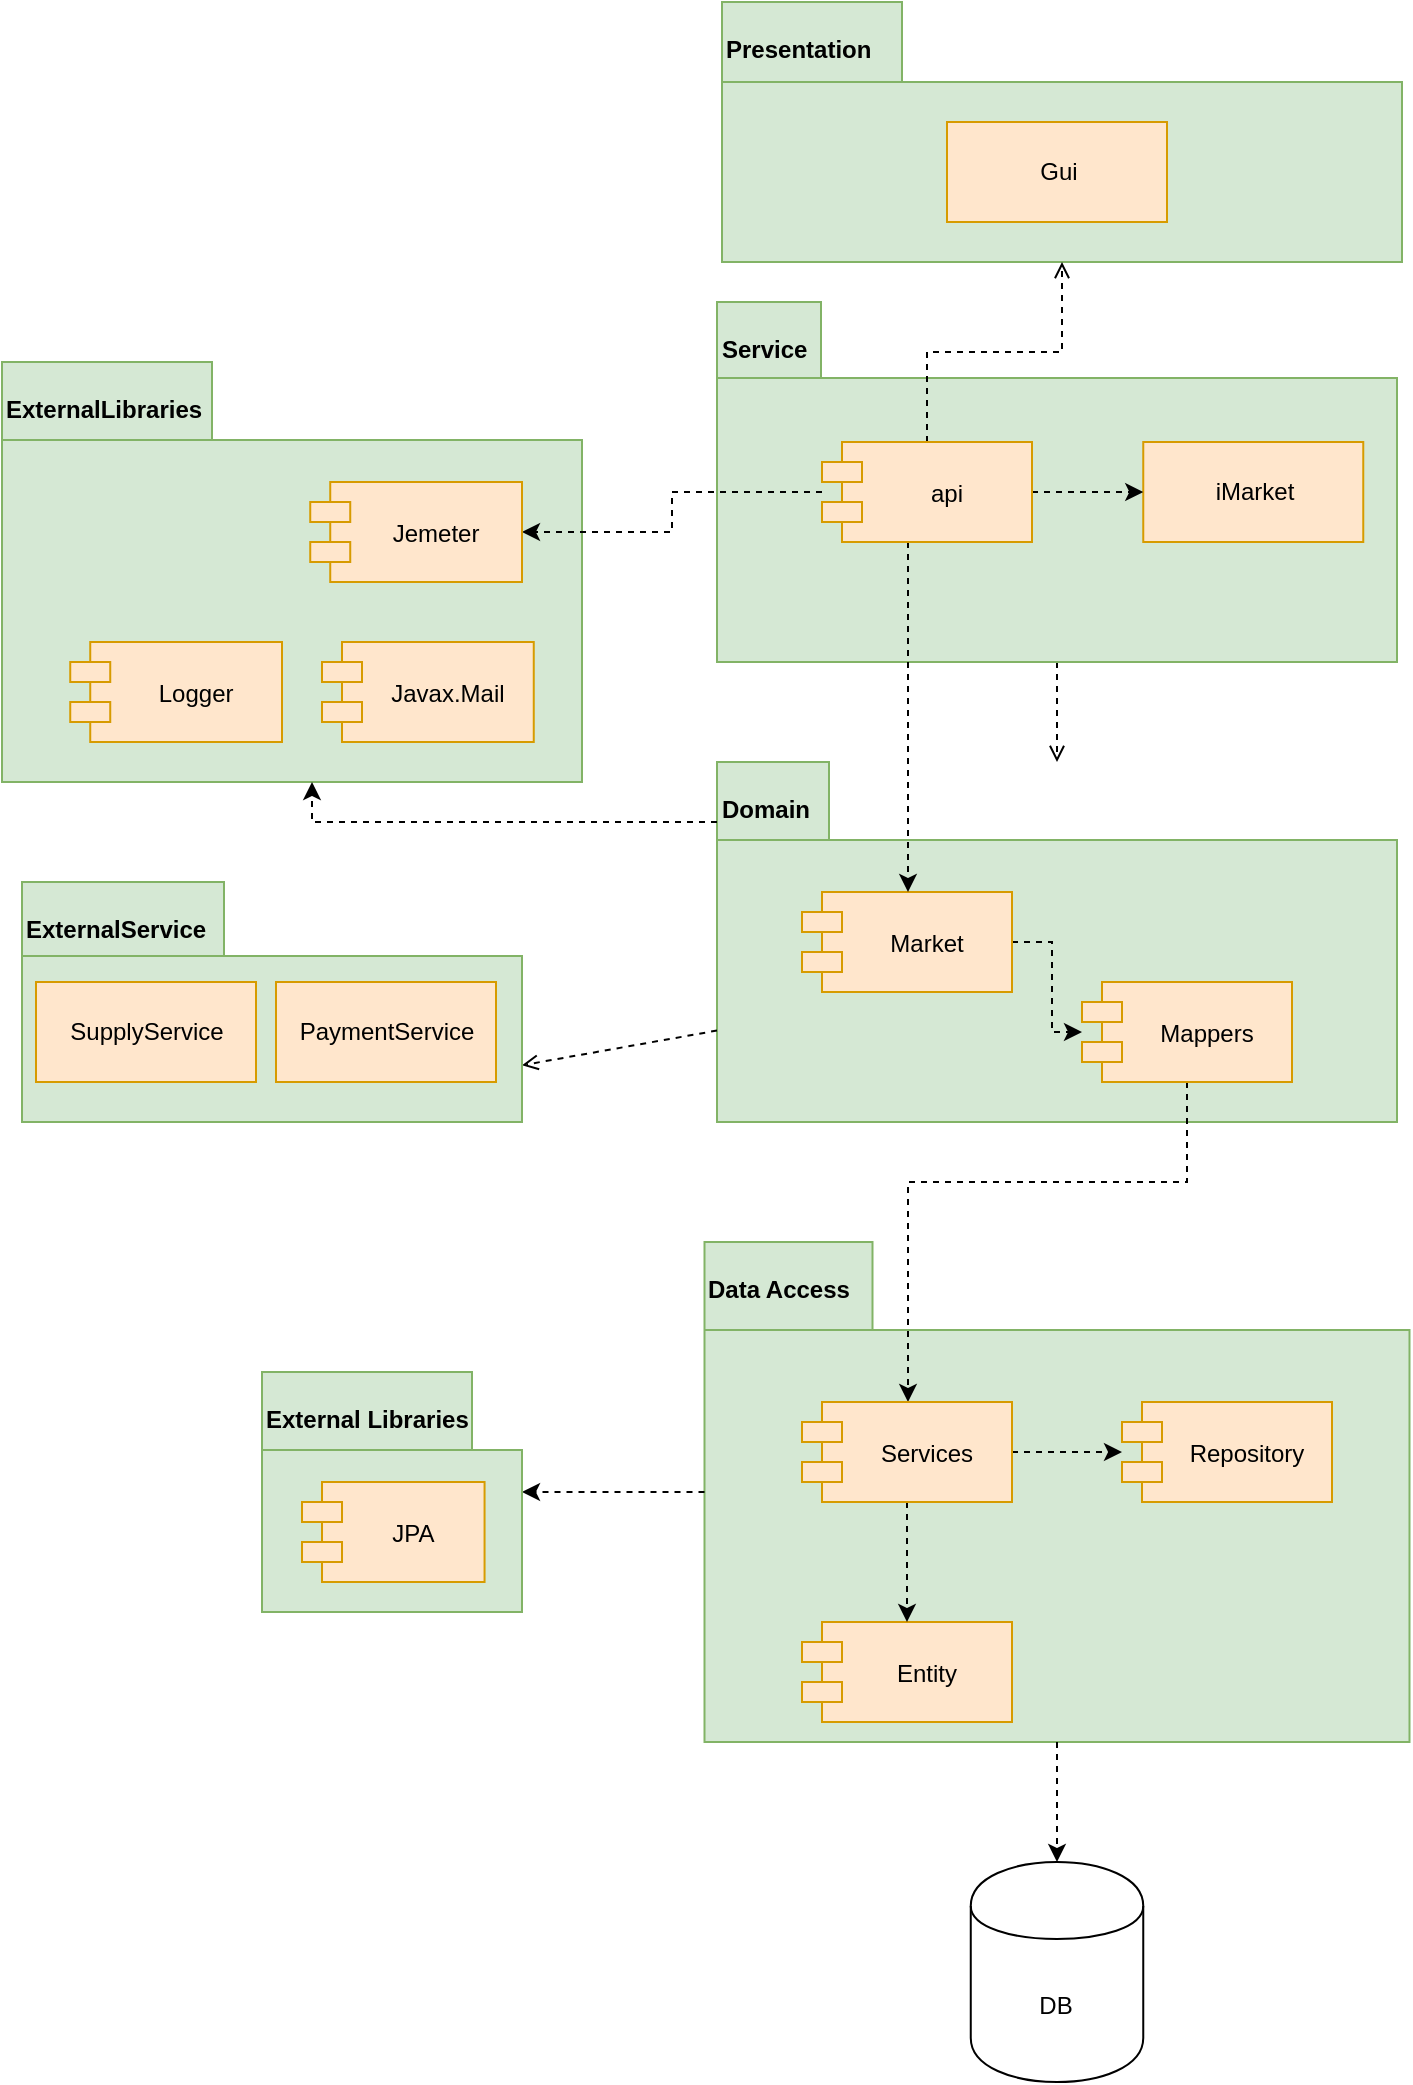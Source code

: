 <mxfile version="13.0.3" type="device"><diagram id="EgsPdKjEQ5hsq4uaFToj" name="Page-1"><mxGraphModel dx="1422" dy="822" grid="1" gridSize="10" guides="1" tooltips="1" connect="1" arrows="1" fold="1" page="1" pageScale="1" pageWidth="850" pageHeight="1100" math="0" shadow="0"><root><mxCell id="0"/><mxCell id="1" parent="0"/><mxCell id="bYOANUgT590x-3-BujeJ-23" value="ExternalLibraries" style="shape=folder;fontStyle=1;spacingTop=10;tabWidth=105;tabHeight=39;tabPosition=left;html=1;align=left;verticalAlign=top;fillColor=#d5e8d4;strokeColor=#82b366;" parent="1" vertex="1"><mxGeometry x="210" y="320" width="290" height="210" as="geometry"/></mxCell><mxCell id="bYOANUgT590x-3-BujeJ-1" value="Domain" style="shape=folder;fontStyle=1;spacingTop=10;tabWidth=56;tabHeight=39;tabPosition=left;html=1;align=left;verticalAlign=top;fillColor=#d5e8d4;strokeColor=#82b366;shadow=0;" parent="1" vertex="1"><mxGeometry x="567.5" y="520" width="340" height="180" as="geometry"/></mxCell><mxCell id="TWug3C2aUI9x3H2HsjUS-1" value="Data Access" style="shape=folder;fontStyle=1;spacingTop=10;tabWidth=84;tabHeight=44;tabPosition=left;html=1;align=left;verticalAlign=top;fillColor=#d5e8d4;strokeColor=#82b366;shadow=0;" parent="1" vertex="1"><mxGeometry x="561.25" y="760" width="352.5" height="250" as="geometry"/></mxCell><mxCell id="TWug3C2aUI9x3H2HsjUS-14" style="edgeStyle=orthogonalEdgeStyle;rounded=0;orthogonalLoop=1;jettySize=auto;html=1;dashed=1;" parent="1" source="TWug3C2aUI9x3H2HsjUS-17" target="TWug3C2aUI9x3H2HsjUS-3" edge="1"><mxGeometry relative="1" as="geometry"><Array as="points"><mxPoint x="803" y="730"/><mxPoint x="663" y="730"/></Array></mxGeometry></mxCell><mxCell id="bYOANUgT590x-3-BujeJ-2" style="edgeStyle=orthogonalEdgeStyle;rounded=0;orthogonalLoop=1;jettySize=auto;html=1;endArrow=open;endFill=0;dashed=1;" parent="1" source="bYOANUgT590x-3-BujeJ-3" target="bYOANUgT590x-3-BujeJ-1" edge="1"><mxGeometry relative="1" as="geometry"><Array as="points"/></mxGeometry></mxCell><mxCell id="bYOANUgT590x-3-BujeJ-3" value="Service" style="shape=folder;fontStyle=1;spacingTop=10;tabWidth=52;tabHeight=38;tabPosition=left;html=1;align=left;verticalAlign=top;fillColor=#d5e8d4;strokeColor=#82b366;" parent="1" vertex="1"><mxGeometry x="567.5" y="290" width="340" height="180" as="geometry"/></mxCell><mxCell id="bYOANUgT590x-3-BujeJ-5" style="rounded=0;orthogonalLoop=1;jettySize=auto;html=1;entryX=1;entryY=0.647;entryDx=0;entryDy=0;entryPerimeter=0;dashed=1;endArrow=open;endFill=0;" parent="1" edge="1"><mxGeometry relative="1" as="geometry"><mxPoint x="567.5" y="654.276" as="sourcePoint"/><mxPoint x="470" y="671.64" as="targetPoint"/></mxGeometry></mxCell><mxCell id="TWug3C2aUI9x3H2HsjUS-18" style="edgeStyle=orthogonalEdgeStyle;rounded=0;orthogonalLoop=1;jettySize=auto;html=1;dashed=1;" parent="1" source="bYOANUgT590x-3-BujeJ-13" target="TWug3C2aUI9x3H2HsjUS-17" edge="1"><mxGeometry relative="1" as="geometry"/></mxCell><mxCell id="bYOANUgT590x-3-BujeJ-13" value="Market" style="shape=module;align=left;spacingLeft=20;align=center;verticalAlign=middle;fillColor=#ffe6cc;strokeColor=#d79b00;" parent="1" vertex="1"><mxGeometry x="610" y="585" width="105" height="50" as="geometry"/></mxCell><mxCell id="bYOANUgT590x-3-BujeJ-14" value="" style="group" parent="1" vertex="1" connectable="0"><mxGeometry x="220" y="580" width="250" height="120" as="geometry"/></mxCell><mxCell id="bYOANUgT590x-3-BujeJ-15" value="ExternalService" style="shape=folder;fontStyle=1;spacingTop=10;tabWidth=101;tabHeight=37;tabPosition=left;html=1;align=left;verticalAlign=top;fillColor=#d5e8d4;strokeColor=#82b366;" parent="bYOANUgT590x-3-BujeJ-14" vertex="1"><mxGeometry width="250" height="120" as="geometry"/></mxCell><mxCell id="bYOANUgT590x-3-BujeJ-16" value="PaymentService" style="html=1;fillColor=#ffe6cc;strokeColor=#d79b00;" parent="bYOANUgT590x-3-BujeJ-14" vertex="1"><mxGeometry x="127" y="50" width="110" height="50" as="geometry"/></mxCell><mxCell id="bYOANUgT590x-3-BujeJ-17" value="SupplyService" style="html=1;fillColor=#ffe6cc;strokeColor=#d79b00;" parent="bYOANUgT590x-3-BujeJ-14" vertex="1"><mxGeometry x="7" y="50" width="110" height="50" as="geometry"/></mxCell><mxCell id="bYOANUgT590x-3-BujeJ-18" value="iMarket" style="html=1;fillColor=#ffe6cc;strokeColor=#d79b00;" parent="1" vertex="1"><mxGeometry x="780.63" y="360" width="110" height="50" as="geometry"/></mxCell><mxCell id="bYOANUgT590x-3-BujeJ-26" style="edgeStyle=orthogonalEdgeStyle;rounded=0;orthogonalLoop=1;jettySize=auto;html=1;dashed=1;" parent="1" source="bYOANUgT590x-3-BujeJ-1" target="bYOANUgT590x-3-BujeJ-23" edge="1"><mxGeometry relative="1" as="geometry"><mxPoint x="460" y="395" as="targetPoint"/><mxPoint x="577.5" y="395" as="sourcePoint"/><Array as="points"><mxPoint x="365" y="550"/></Array></mxGeometry></mxCell><mxCell id="F8lmoQFunvkCc-C_duZn-1" value="Presentation" style="shape=folder;fontStyle=1;spacingTop=10;tabWidth=90;tabHeight=40;tabPosition=left;html=1;align=left;verticalAlign=top;fillColor=#d5e8d4;strokeColor=#82b366;" parent="1" vertex="1"><mxGeometry x="570" y="140" width="340" height="130" as="geometry"/></mxCell><mxCell id="F8lmoQFunvkCc-C_duZn-2" value="Gui" style="html=1;fillColor=#ffe6cc;strokeColor=#d79b00;" parent="1" vertex="1"><mxGeometry x="682.5" y="200" width="110" height="50" as="geometry"/></mxCell><mxCell id="F8lmoQFunvkCc-C_duZn-3" style="edgeStyle=orthogonalEdgeStyle;rounded=0;orthogonalLoop=1;jettySize=auto;html=1;endArrow=open;endFill=0;dashed=1;" parent="1" source="TWug3C2aUI9x3H2HsjUS-23" target="F8lmoQFunvkCc-C_duZn-1" edge="1"><mxGeometry relative="1" as="geometry"><mxPoint x="747.533" y="480" as="sourcePoint"/><mxPoint x="746.48" y="563.48" as="targetPoint"/></mxGeometry></mxCell><mxCell id="TWug3C2aUI9x3H2HsjUS-13" style="edgeStyle=orthogonalEdgeStyle;rounded=0;orthogonalLoop=1;jettySize=auto;html=1;dashed=1;" parent="1" source="TWug3C2aUI9x3H2HsjUS-1" target="TWug3C2aUI9x3H2HsjUS-12" edge="1"><mxGeometry relative="1" as="geometry"/></mxCell><mxCell id="TWug3C2aUI9x3H2HsjUS-16" style="edgeStyle=orthogonalEdgeStyle;rounded=0;orthogonalLoop=1;jettySize=auto;html=1;dashed=1;" parent="1" source="TWug3C2aUI9x3H2HsjUS-1" target="TWug3C2aUI9x3H2HsjUS-9" edge="1"><mxGeometry relative="1" as="geometry"/></mxCell><mxCell id="TWug3C2aUI9x3H2HsjUS-2" value="Entity" style="shape=module;align=left;spacingLeft=20;align=center;verticalAlign=middle;fillColor=#ffe6cc;strokeColor=#d79b00;" parent="1" vertex="1"><mxGeometry x="610" y="950" width="105" height="50" as="geometry"/></mxCell><mxCell id="TWug3C2aUI9x3H2HsjUS-6" style="edgeStyle=orthogonalEdgeStyle;rounded=0;orthogonalLoop=1;jettySize=auto;html=1;dashed=1;" parent="1" source="TWug3C2aUI9x3H2HsjUS-3" target="TWug3C2aUI9x3H2HsjUS-4" edge="1"><mxGeometry relative="1" as="geometry"/></mxCell><mxCell id="TWug3C2aUI9x3H2HsjUS-7" style="edgeStyle=orthogonalEdgeStyle;rounded=0;orthogonalLoop=1;jettySize=auto;html=1;dashed=1;" parent="1" source="TWug3C2aUI9x3H2HsjUS-3" target="TWug3C2aUI9x3H2HsjUS-2" edge="1"><mxGeometry relative="1" as="geometry"/></mxCell><mxCell id="TWug3C2aUI9x3H2HsjUS-3" value="Services" style="shape=module;align=left;spacingLeft=20;align=center;verticalAlign=middle;fillColor=#ffe6cc;strokeColor=#d79b00;" parent="1" vertex="1"><mxGeometry x="610" y="840" width="105" height="50" as="geometry"/></mxCell><mxCell id="TWug3C2aUI9x3H2HsjUS-4" value="Repository" style="shape=module;align=left;spacingLeft=20;align=center;verticalAlign=middle;fillColor=#ffe6cc;strokeColor=#d79b00;" parent="1" vertex="1"><mxGeometry x="770" y="840" width="105" height="50" as="geometry"/></mxCell><mxCell id="TWug3C2aUI9x3H2HsjUS-8" value="" style="group" parent="1" vertex="1" connectable="0"><mxGeometry x="220" y="825" width="250" height="120" as="geometry"/></mxCell><mxCell id="TWug3C2aUI9x3H2HsjUS-9" value="External Libraries" style="shape=folder;fontStyle=1;spacingTop=10;tabWidth=105;tabHeight=39;tabPosition=left;html=1;align=left;verticalAlign=top;fillColor=#d5e8d4;strokeColor=#82b366;" parent="TWug3C2aUI9x3H2HsjUS-8" vertex="1"><mxGeometry x="120" width="130" height="120" as="geometry"/></mxCell><mxCell id="TWug3C2aUI9x3H2HsjUS-10" value="JPA" style="shape=module;align=left;spacingLeft=20;align=center;verticalAlign=middle;fillColor=#ffe6cc;strokeColor=#d79b00;" parent="TWug3C2aUI9x3H2HsjUS-8" vertex="1"><mxGeometry x="140.004" y="55" width="91.276" height="50" as="geometry"/></mxCell><mxCell id="TWug3C2aUI9x3H2HsjUS-12" value="DB" style="shape=cylinder;whiteSpace=wrap;html=1;boundedLbl=1;backgroundOutline=1;" parent="1" vertex="1"><mxGeometry x="694.38" y="1070" width="86.25" height="110" as="geometry"/></mxCell><mxCell id="TWug3C2aUI9x3H2HsjUS-17" value="Mappers" style="shape=module;align=left;spacingLeft=20;align=center;verticalAlign=middle;fillColor=#ffe6cc;strokeColor=#d79b00;" parent="1" vertex="1"><mxGeometry x="750" y="630" width="105" height="50" as="geometry"/></mxCell><mxCell id="TWug3C2aUI9x3H2HsjUS-24" style="edgeStyle=orthogonalEdgeStyle;rounded=0;orthogonalLoop=1;jettySize=auto;html=1;dashed=1;" parent="1" source="TWug3C2aUI9x3H2HsjUS-23" target="bYOANUgT590x-3-BujeJ-18" edge="1"><mxGeometry relative="1" as="geometry"/></mxCell><mxCell id="TWug3C2aUI9x3H2HsjUS-25" style="edgeStyle=orthogonalEdgeStyle;rounded=0;orthogonalLoop=1;jettySize=auto;html=1;dashed=1;" parent="1" source="TWug3C2aUI9x3H2HsjUS-23" target="bYOANUgT590x-3-BujeJ-13" edge="1"><mxGeometry relative="1" as="geometry"><Array as="points"><mxPoint x="663" y="460"/><mxPoint x="663" y="460"/></Array></mxGeometry></mxCell><mxCell id="_2NUA4LHP_Wl9DA3uoLV-6" style="edgeStyle=orthogonalEdgeStyle;rounded=0;orthogonalLoop=1;jettySize=auto;html=1;dashed=1;" edge="1" parent="1" source="TWug3C2aUI9x3H2HsjUS-23" target="_2NUA4LHP_Wl9DA3uoLV-5"><mxGeometry relative="1" as="geometry"/></mxCell><mxCell id="TWug3C2aUI9x3H2HsjUS-23" value="api" style="shape=module;align=left;spacingLeft=20;align=center;verticalAlign=middle;fillColor=#ffe6cc;strokeColor=#d79b00;" parent="1" vertex="1"><mxGeometry x="620" y="360" width="105" height="50" as="geometry"/></mxCell><mxCell id="bYOANUgT590x-3-BujeJ-24" value="Logger" style="shape=module;align=left;spacingLeft=20;align=center;verticalAlign=middle;fillColor=#ffe6cc;strokeColor=#d79b00;" parent="1" vertex="1"><mxGeometry x="244.12" y="460" width="105.88" height="50" as="geometry"/></mxCell><mxCell id="oKhcSygfnxXyIg3LwgUM-3" value="Javax.Mail" style="shape=module;align=left;spacingLeft=20;align=center;verticalAlign=middle;fillColor=#ffe6cc;strokeColor=#d79b00;" parent="1" vertex="1"><mxGeometry x="370" y="460" width="105.88" height="50" as="geometry"/></mxCell><mxCell id="_2NUA4LHP_Wl9DA3uoLV-5" value="Jemeter" style="shape=module;align=left;spacingLeft=20;align=center;verticalAlign=middle;fillColor=#ffe6cc;strokeColor=#d79b00;" vertex="1" parent="1"><mxGeometry x="364.12" y="380" width="105.88" height="50" as="geometry"/></mxCell></root></mxGraphModel></diagram></mxfile>